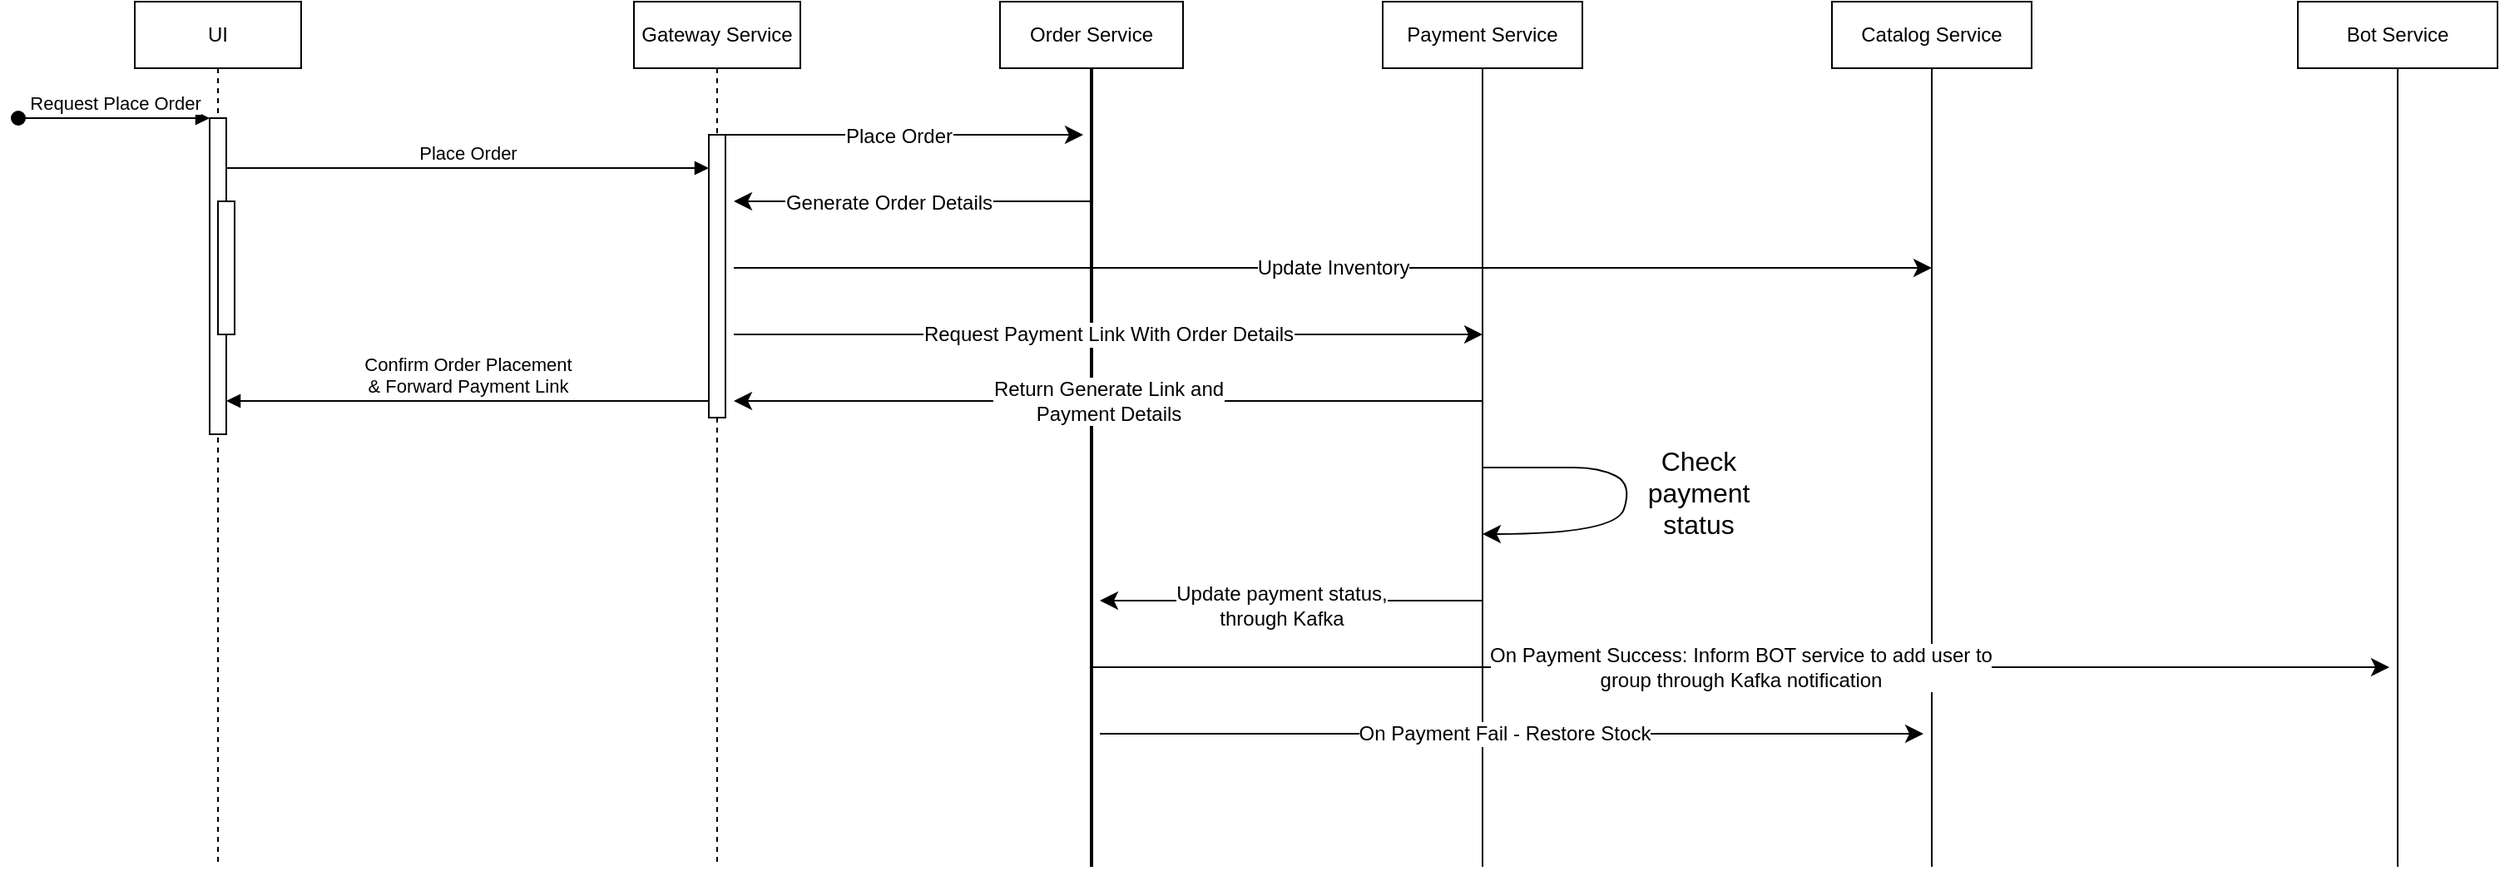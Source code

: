 <mxfile version="24.2.5" type="github">
  <diagram name="Page-1" id="2YBvvXClWsGukQMizWep">
    <mxGraphModel dx="1627" dy="868" grid="1" gridSize="10" guides="1" tooltips="1" connect="1" arrows="1" fold="1" page="1" pageScale="1" pageWidth="850" pageHeight="1100" math="0" shadow="0">
      <root>
        <mxCell id="0" />
        <mxCell id="1" parent="0" />
        <mxCell id="aM9ryv3xv72pqoxQDRHE-1" value="UI" style="shape=umlLifeline;perimeter=lifelinePerimeter;whiteSpace=wrap;html=1;container=0;dropTarget=0;collapsible=0;recursiveResize=0;outlineConnect=0;portConstraint=eastwest;newEdgeStyle={&quot;edgeStyle&quot;:&quot;elbowEdgeStyle&quot;,&quot;elbow&quot;:&quot;vertical&quot;,&quot;curved&quot;:0,&quot;rounded&quot;:0};" parent="1" vertex="1">
          <mxGeometry x="40" y="40" width="100" height="520" as="geometry" />
        </mxCell>
        <mxCell id="aM9ryv3xv72pqoxQDRHE-2" value="" style="html=1;points=[];perimeter=orthogonalPerimeter;outlineConnect=0;targetShapes=umlLifeline;portConstraint=eastwest;newEdgeStyle={&quot;edgeStyle&quot;:&quot;elbowEdgeStyle&quot;,&quot;elbow&quot;:&quot;vertical&quot;,&quot;curved&quot;:0,&quot;rounded&quot;:0};" parent="aM9ryv3xv72pqoxQDRHE-1" vertex="1">
          <mxGeometry x="45" y="70" width="10" height="190" as="geometry" />
        </mxCell>
        <mxCell id="aM9ryv3xv72pqoxQDRHE-3" value="Request Place Order" style="html=1;verticalAlign=bottom;startArrow=oval;endArrow=block;startSize=8;edgeStyle=elbowEdgeStyle;elbow=vertical;curved=0;rounded=0;" parent="aM9ryv3xv72pqoxQDRHE-1" target="aM9ryv3xv72pqoxQDRHE-2" edge="1">
          <mxGeometry relative="1" as="geometry">
            <mxPoint x="-70" y="70" as="sourcePoint" />
          </mxGeometry>
        </mxCell>
        <mxCell id="aM9ryv3xv72pqoxQDRHE-4" value="" style="html=1;points=[];perimeter=orthogonalPerimeter;outlineConnect=0;targetShapes=umlLifeline;portConstraint=eastwest;newEdgeStyle={&quot;edgeStyle&quot;:&quot;elbowEdgeStyle&quot;,&quot;elbow&quot;:&quot;vertical&quot;,&quot;curved&quot;:0,&quot;rounded&quot;:0};" parent="aM9ryv3xv72pqoxQDRHE-1" vertex="1">
          <mxGeometry x="50" y="120" width="10" height="80" as="geometry" />
        </mxCell>
        <mxCell id="aM9ryv3xv72pqoxQDRHE-5" value="Gateway Service" style="shape=umlLifeline;perimeter=lifelinePerimeter;whiteSpace=wrap;html=1;container=0;dropTarget=0;collapsible=0;recursiveResize=0;outlineConnect=0;portConstraint=eastwest;newEdgeStyle={&quot;edgeStyle&quot;:&quot;elbowEdgeStyle&quot;,&quot;elbow&quot;:&quot;vertical&quot;,&quot;curved&quot;:0,&quot;rounded&quot;:0};" parent="1" vertex="1">
          <mxGeometry x="340" y="40" width="100" height="520" as="geometry" />
        </mxCell>
        <mxCell id="aM9ryv3xv72pqoxQDRHE-6" value="" style="html=1;points=[];perimeter=orthogonalPerimeter;outlineConnect=0;targetShapes=umlLifeline;portConstraint=eastwest;newEdgeStyle={&quot;edgeStyle&quot;:&quot;elbowEdgeStyle&quot;,&quot;elbow&quot;:&quot;vertical&quot;,&quot;curved&quot;:0,&quot;rounded&quot;:0};" parent="aM9ryv3xv72pqoxQDRHE-5" vertex="1">
          <mxGeometry x="45" y="80" width="10" height="170" as="geometry" />
        </mxCell>
        <mxCell id="aM9ryv3xv72pqoxQDRHE-7" value="Place Order" style="html=1;verticalAlign=bottom;endArrow=block;edgeStyle=elbowEdgeStyle;elbow=vertical;curved=0;rounded=0;" parent="1" source="aM9ryv3xv72pqoxQDRHE-2" target="aM9ryv3xv72pqoxQDRHE-6" edge="1">
          <mxGeometry relative="1" as="geometry">
            <mxPoint x="195" y="130" as="sourcePoint" />
            <Array as="points">
              <mxPoint x="230" y="140" />
              <mxPoint x="180" y="120" />
            </Array>
          </mxGeometry>
        </mxCell>
        <mxCell id="aM9ryv3xv72pqoxQDRHE-9" value="Confirm Order Placement&lt;div&gt;&amp;amp; Forward Payment Link&lt;/div&gt;" style="html=1;verticalAlign=bottom;endArrow=block;edgeStyle=elbowEdgeStyle;elbow=vertical;curved=0;rounded=0;" parent="1" source="aM9ryv3xv72pqoxQDRHE-6" edge="1">
          <mxGeometry relative="1" as="geometry">
            <mxPoint x="175" y="160" as="sourcePoint" />
            <Array as="points">
              <mxPoint x="290" y="280" />
              <mxPoint x="190" y="160" />
            </Array>
            <mxPoint x="95" y="280" as="targetPoint" />
          </mxGeometry>
        </mxCell>
        <mxCell id="wiBz7AC0jUXsu6t4ET3I-1" value="Order Service" style="rounded=0;whiteSpace=wrap;html=1;" parent="1" vertex="1">
          <mxGeometry x="560" y="40" width="110" height="40" as="geometry" />
        </mxCell>
        <mxCell id="wiBz7AC0jUXsu6t4ET3I-4" value="" style="line;strokeWidth=2;direction=south;html=1;" parent="1" vertex="1">
          <mxGeometry x="610" y="80" width="10" height="480" as="geometry" />
        </mxCell>
        <mxCell id="wiBz7AC0jUXsu6t4ET3I-6" value="" style="endArrow=classic;html=1;rounded=0;fontSize=12;startSize=8;endSize=8;curved=1;" parent="1" edge="1">
          <mxGeometry relative="1" as="geometry">
            <mxPoint x="390" y="120" as="sourcePoint" />
            <mxPoint x="610" y="120" as="targetPoint" />
          </mxGeometry>
        </mxCell>
        <mxCell id="wiBz7AC0jUXsu6t4ET3I-7" value="Label" style="edgeLabel;resizable=0;html=1;fontSize=12;;align=center;verticalAlign=middle;" parent="wiBz7AC0jUXsu6t4ET3I-6" connectable="0" vertex="1">
          <mxGeometry relative="1" as="geometry" />
        </mxCell>
        <mxCell id="wiBz7AC0jUXsu6t4ET3I-9" value="Place Order" style="edgeLabel;html=1;align=center;verticalAlign=middle;resizable=0;points=[];fontSize=12;" parent="wiBz7AC0jUXsu6t4ET3I-6" vertex="1" connectable="0">
          <mxGeometry x="-0.014" y="-1" relative="1" as="geometry">
            <mxPoint as="offset" />
          </mxGeometry>
        </mxCell>
        <mxCell id="wiBz7AC0jUXsu6t4ET3I-10" value="Payment Service" style="rounded=0;whiteSpace=wrap;html=1;" parent="1" vertex="1">
          <mxGeometry x="790" y="40" width="120" height="40" as="geometry" />
        </mxCell>
        <mxCell id="wiBz7AC0jUXsu6t4ET3I-11" value="" style="endArrow=none;html=1;rounded=0;fontSize=12;startSize=8;endSize=8;curved=1;" parent="1" edge="1">
          <mxGeometry width="50" height="50" relative="1" as="geometry">
            <mxPoint x="850" y="560" as="sourcePoint" />
            <mxPoint x="850" y="80" as="targetPoint" />
          </mxGeometry>
        </mxCell>
        <mxCell id="wiBz7AC0jUXsu6t4ET3I-12" value="" style="endArrow=classic;html=1;rounded=0;fontSize=12;startSize=8;endSize=8;curved=1;exitX=0.25;exitY=0.5;exitDx=0;exitDy=0;exitPerimeter=0;" parent="1" edge="1">
          <mxGeometry relative="1" as="geometry">
            <mxPoint x="615" y="160" as="sourcePoint" />
            <mxPoint x="400" y="160" as="targetPoint" />
          </mxGeometry>
        </mxCell>
        <mxCell id="wiBz7AC0jUXsu6t4ET3I-13" value="Label" style="edgeLabel;resizable=0;html=1;fontSize=12;;align=center;verticalAlign=middle;" parent="wiBz7AC0jUXsu6t4ET3I-12" connectable="0" vertex="1">
          <mxGeometry relative="1" as="geometry" />
        </mxCell>
        <mxCell id="wiBz7AC0jUXsu6t4ET3I-14" value="Generate Order Details" style="edgeLabel;html=1;align=center;verticalAlign=middle;resizable=0;points=[];fontSize=12;" parent="wiBz7AC0jUXsu6t4ET3I-12" vertex="1" connectable="0">
          <mxGeometry x="0.135" y="1" relative="1" as="geometry">
            <mxPoint as="offset" />
          </mxGeometry>
        </mxCell>
        <mxCell id="wiBz7AC0jUXsu6t4ET3I-15" value="" style="endArrow=classic;html=1;rounded=0;fontSize=12;startSize=8;endSize=8;curved=1;" parent="1" edge="1">
          <mxGeometry relative="1" as="geometry">
            <mxPoint x="400" y="240" as="sourcePoint" />
            <mxPoint x="850" y="240" as="targetPoint" />
          </mxGeometry>
        </mxCell>
        <mxCell id="wiBz7AC0jUXsu6t4ET3I-16" value="Request Payment Link With Order Details" style="edgeLabel;resizable=0;html=1;fontSize=12;;align=center;verticalAlign=middle;" parent="wiBz7AC0jUXsu6t4ET3I-15" connectable="0" vertex="1">
          <mxGeometry relative="1" as="geometry" />
        </mxCell>
        <mxCell id="wiBz7AC0jUXsu6t4ET3I-17" value="" style="endArrow=classic;html=1;rounded=0;fontSize=12;startSize=8;endSize=8;curved=1;" parent="1" edge="1">
          <mxGeometry relative="1" as="geometry">
            <mxPoint x="850.5" y="280" as="sourcePoint" />
            <mxPoint x="400" y="280" as="targetPoint" />
            <Array as="points">
              <mxPoint x="750.5" y="280" />
            </Array>
          </mxGeometry>
        </mxCell>
        <mxCell id="wiBz7AC0jUXsu6t4ET3I-18" value="Return Generate Link and&lt;div&gt;Payment Details&lt;/div&gt;" style="edgeLabel;resizable=0;html=1;fontSize=12;;align=center;verticalAlign=middle;" parent="wiBz7AC0jUXsu6t4ET3I-17" connectable="0" vertex="1">
          <mxGeometry relative="1" as="geometry" />
        </mxCell>
        <mxCell id="wiBz7AC0jUXsu6t4ET3I-19" value="" style="curved=1;endArrow=classic;html=1;rounded=0;fontSize=12;startSize=8;endSize=8;" parent="1" edge="1">
          <mxGeometry width="50" height="50" relative="1" as="geometry">
            <mxPoint x="850" y="320" as="sourcePoint" />
            <mxPoint x="850" y="360" as="targetPoint" />
            <Array as="points">
              <mxPoint x="890" y="320" />
              <mxPoint x="920" y="320" />
              <mxPoint x="940" y="330" />
              <mxPoint x="930" y="360" />
            </Array>
          </mxGeometry>
        </mxCell>
        <mxCell id="wiBz7AC0jUXsu6t4ET3I-25" value="Check payment status" style="text;html=1;align=center;verticalAlign=middle;whiteSpace=wrap;rounded=0;fontSize=16;" parent="1" vertex="1">
          <mxGeometry x="930" y="300" width="100" height="70" as="geometry" />
        </mxCell>
        <mxCell id="wiBz7AC0jUXsu6t4ET3I-26" value="" style="endArrow=classic;html=1;rounded=0;fontSize=12;startSize=8;endSize=8;curved=1;entryX=0.9;entryY=0;entryDx=0;entryDy=0;entryPerimeter=0;" parent="1" edge="1">
          <mxGeometry relative="1" as="geometry">
            <mxPoint x="850" y="400" as="sourcePoint" />
            <mxPoint x="620" y="400" as="targetPoint" />
            <Array as="points">
              <mxPoint x="810" y="400" />
            </Array>
          </mxGeometry>
        </mxCell>
        <mxCell id="wiBz7AC0jUXsu6t4ET3I-27" value="Label" style="edgeLabel;resizable=0;html=1;fontSize=12;;align=center;verticalAlign=middle;" parent="wiBz7AC0jUXsu6t4ET3I-26" connectable="0" vertex="1">
          <mxGeometry relative="1" as="geometry" />
        </mxCell>
        <mxCell id="wiBz7AC0jUXsu6t4ET3I-28" value="Update payment status,&lt;div&gt;through Kafka&lt;/div&gt;" style="edgeLabel;html=1;align=center;verticalAlign=middle;resizable=0;points=[];fontSize=12;" parent="wiBz7AC0jUXsu6t4ET3I-26" vertex="1" connectable="0">
          <mxGeometry x="0.053" y="3" relative="1" as="geometry">
            <mxPoint as="offset" />
          </mxGeometry>
        </mxCell>
        <mxCell id="wiBz7AC0jUXsu6t4ET3I-31" value="Catalog Service" style="rounded=0;whiteSpace=wrap;html=1;" parent="1" vertex="1">
          <mxGeometry x="1060" y="40" width="120" height="40" as="geometry" />
        </mxCell>
        <mxCell id="wiBz7AC0jUXsu6t4ET3I-32" value="" style="endArrow=none;html=1;rounded=0;fontSize=12;startSize=8;endSize=8;curved=1;" parent="1" edge="1">
          <mxGeometry width="50" height="50" relative="1" as="geometry">
            <mxPoint x="1120" y="560" as="sourcePoint" />
            <mxPoint x="1120" y="80" as="targetPoint" />
          </mxGeometry>
        </mxCell>
        <mxCell id="wiBz7AC0jUXsu6t4ET3I-37" value="" style="endArrow=classic;html=1;rounded=0;fontSize=12;startSize=8;endSize=8;curved=1;" parent="1" edge="1">
          <mxGeometry relative="1" as="geometry">
            <mxPoint x="400" y="200" as="sourcePoint" />
            <mxPoint x="1120" y="200" as="targetPoint" />
          </mxGeometry>
        </mxCell>
        <mxCell id="wiBz7AC0jUXsu6t4ET3I-38" value="Update Inventory" style="edgeLabel;resizable=0;html=1;fontSize=12;;align=center;verticalAlign=middle;" parent="wiBz7AC0jUXsu6t4ET3I-37" connectable="0" vertex="1">
          <mxGeometry relative="1" as="geometry" />
        </mxCell>
        <mxCell id="wiBz7AC0jUXsu6t4ET3I-39" value="" style="endArrow=classic;html=1;rounded=0;fontSize=12;startSize=8;endSize=8;curved=1;" parent="1" edge="1">
          <mxGeometry relative="1" as="geometry">
            <mxPoint x="620" y="480" as="sourcePoint" />
            <mxPoint x="1115" y="480" as="targetPoint" />
          </mxGeometry>
        </mxCell>
        <mxCell id="wiBz7AC0jUXsu6t4ET3I-40" value="On Payment Fail - Restore Stock" style="edgeLabel;resizable=0;html=1;fontSize=12;;align=center;verticalAlign=middle;" parent="wiBz7AC0jUXsu6t4ET3I-39" connectable="0" vertex="1">
          <mxGeometry relative="1" as="geometry">
            <mxPoint x="-5" as="offset" />
          </mxGeometry>
        </mxCell>
        <mxCell id="wiBz7AC0jUXsu6t4ET3I-42" value="Bot Service" style="rounded=0;whiteSpace=wrap;html=1;" parent="1" vertex="1">
          <mxGeometry x="1340" y="40" width="120" height="40" as="geometry" />
        </mxCell>
        <mxCell id="wiBz7AC0jUXsu6t4ET3I-43" value="" style="endArrow=none;html=1;rounded=0;fontSize=12;startSize=8;endSize=8;curved=1;" parent="1" edge="1">
          <mxGeometry width="50" height="50" relative="1" as="geometry">
            <mxPoint x="1400" y="560" as="sourcePoint" />
            <mxPoint x="1400" y="80" as="targetPoint" />
          </mxGeometry>
        </mxCell>
        <mxCell id="wiBz7AC0jUXsu6t4ET3I-45" value="" style="endArrow=classic;html=1;rounded=0;fontSize=12;startSize=8;endSize=8;curved=1;exitX=0.75;exitY=0.5;exitDx=0;exitDy=0;exitPerimeter=0;" parent="1" edge="1" source="wiBz7AC0jUXsu6t4ET3I-4">
          <mxGeometry relative="1" as="geometry">
            <mxPoint x="850" y="440" as="sourcePoint" />
            <mxPoint x="1395" y="440" as="targetPoint" />
          </mxGeometry>
        </mxCell>
        <mxCell id="wiBz7AC0jUXsu6t4ET3I-46" value="On Payment Success: Inform BOT service to add user to&lt;div&gt;group through Kafka notification&lt;/div&gt;" style="edgeLabel;resizable=0;html=1;fontSize=12;;align=center;verticalAlign=middle;" parent="wiBz7AC0jUXsu6t4ET3I-45" connectable="0" vertex="1">
          <mxGeometry relative="1" as="geometry" />
        </mxCell>
      </root>
    </mxGraphModel>
  </diagram>
</mxfile>

